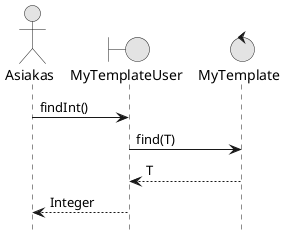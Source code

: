 @startuml

skinparam monochrome true
hide footbox
actor Asiakas
boundary MyTemplateUser
control MyTemplate
Asiakas -> MyTemplateUser : findInt()
MyTemplateUser -> MyTemplate : find(T)
MyTemplateUser <-- MyTemplate : T
Asiakas <-- MyTemplateUser : Integer
@enduml
